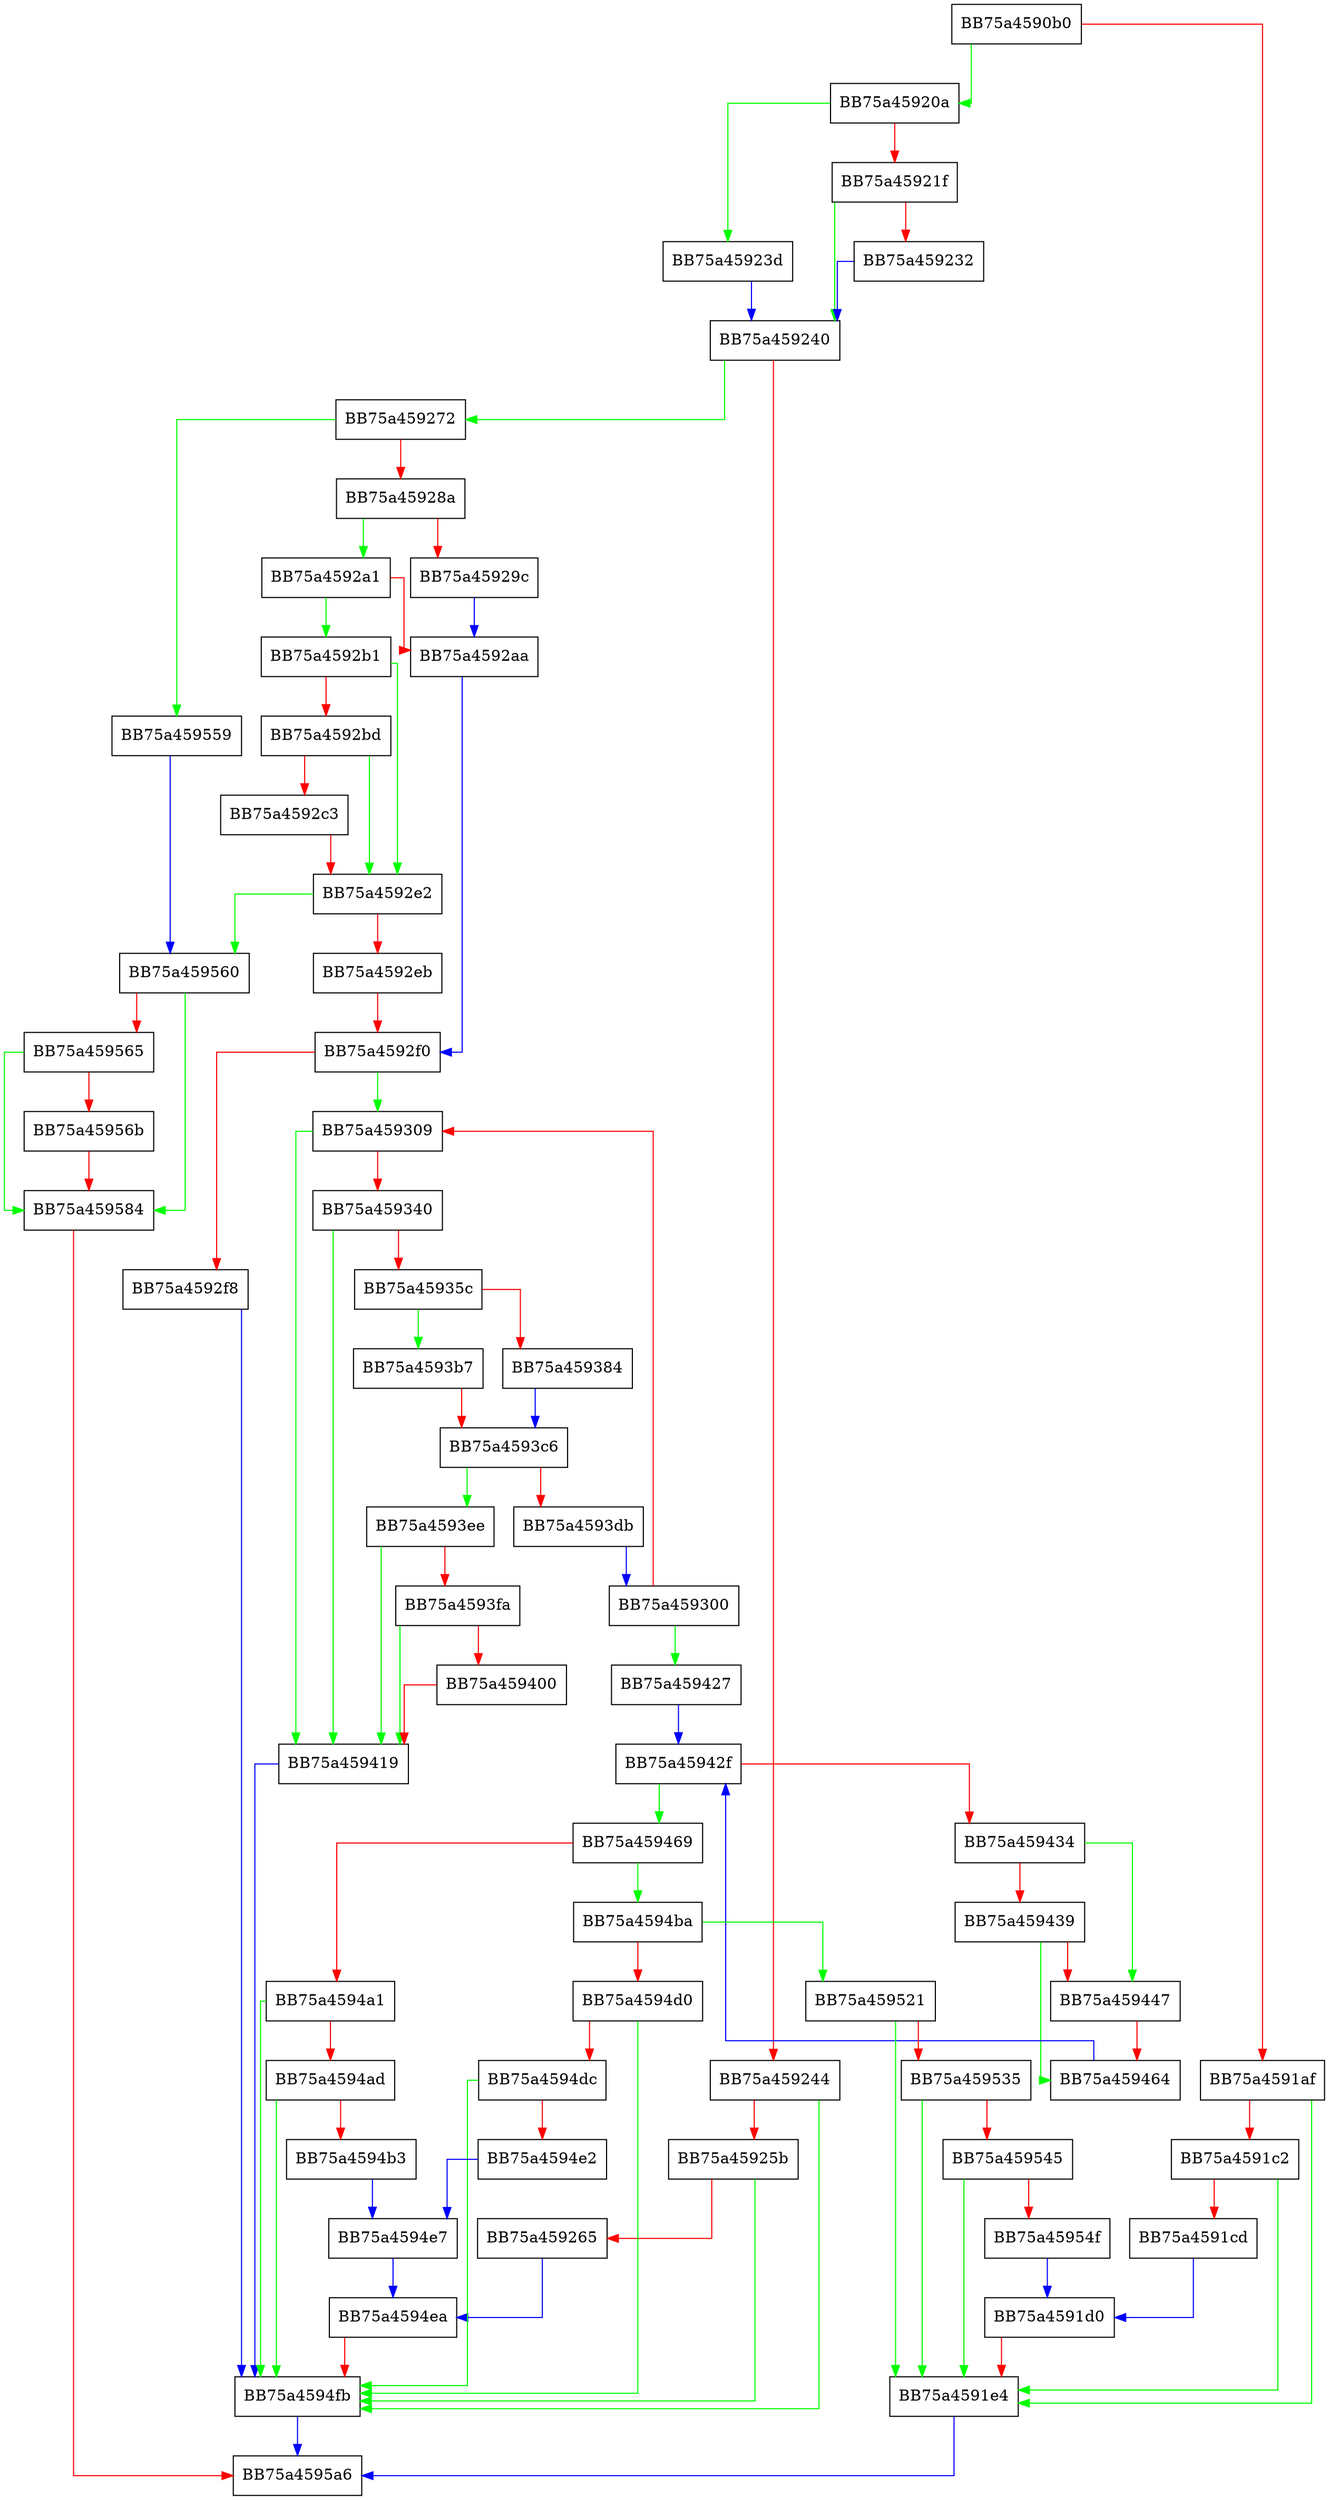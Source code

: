digraph Maintenance {
  node [shape="box"];
  graph [splines=ortho];
  BB75a4590b0 -> BB75a45920a [color="green"];
  BB75a4590b0 -> BB75a4591af [color="red"];
  BB75a4591af -> BB75a4591e4 [color="green"];
  BB75a4591af -> BB75a4591c2 [color="red"];
  BB75a4591c2 -> BB75a4591e4 [color="green"];
  BB75a4591c2 -> BB75a4591cd [color="red"];
  BB75a4591cd -> BB75a4591d0 [color="blue"];
  BB75a4591d0 -> BB75a4591e4 [color="red"];
  BB75a4591e4 -> BB75a4595a6 [color="blue"];
  BB75a45920a -> BB75a45923d [color="green"];
  BB75a45920a -> BB75a45921f [color="red"];
  BB75a45921f -> BB75a459240 [color="green"];
  BB75a45921f -> BB75a459232 [color="red"];
  BB75a459232 -> BB75a459240 [color="blue"];
  BB75a45923d -> BB75a459240 [color="blue"];
  BB75a459240 -> BB75a459272 [color="green"];
  BB75a459240 -> BB75a459244 [color="red"];
  BB75a459244 -> BB75a4594fb [color="green"];
  BB75a459244 -> BB75a45925b [color="red"];
  BB75a45925b -> BB75a4594fb [color="green"];
  BB75a45925b -> BB75a459265 [color="red"];
  BB75a459265 -> BB75a4594ea [color="blue"];
  BB75a459272 -> BB75a459559 [color="green"];
  BB75a459272 -> BB75a45928a [color="red"];
  BB75a45928a -> BB75a4592a1 [color="green"];
  BB75a45928a -> BB75a45929c [color="red"];
  BB75a45929c -> BB75a4592aa [color="blue"];
  BB75a4592a1 -> BB75a4592b1 [color="green"];
  BB75a4592a1 -> BB75a4592aa [color="red"];
  BB75a4592aa -> BB75a4592f0 [color="blue"];
  BB75a4592b1 -> BB75a4592e2 [color="green"];
  BB75a4592b1 -> BB75a4592bd [color="red"];
  BB75a4592bd -> BB75a4592e2 [color="green"];
  BB75a4592bd -> BB75a4592c3 [color="red"];
  BB75a4592c3 -> BB75a4592e2 [color="red"];
  BB75a4592e2 -> BB75a459560 [color="green"];
  BB75a4592e2 -> BB75a4592eb [color="red"];
  BB75a4592eb -> BB75a4592f0 [color="red"];
  BB75a4592f0 -> BB75a459309 [color="green"];
  BB75a4592f0 -> BB75a4592f8 [color="red"];
  BB75a4592f8 -> BB75a4594fb [color="blue"];
  BB75a459300 -> BB75a459427 [color="green"];
  BB75a459300 -> BB75a459309 [color="red"];
  BB75a459309 -> BB75a459419 [color="green"];
  BB75a459309 -> BB75a459340 [color="red"];
  BB75a459340 -> BB75a459419 [color="green"];
  BB75a459340 -> BB75a45935c [color="red"];
  BB75a45935c -> BB75a4593b7 [color="green"];
  BB75a45935c -> BB75a459384 [color="red"];
  BB75a459384 -> BB75a4593c6 [color="blue"];
  BB75a4593b7 -> BB75a4593c6 [color="red"];
  BB75a4593c6 -> BB75a4593ee [color="green"];
  BB75a4593c6 -> BB75a4593db [color="red"];
  BB75a4593db -> BB75a459300 [color="blue"];
  BB75a4593ee -> BB75a459419 [color="green"];
  BB75a4593ee -> BB75a4593fa [color="red"];
  BB75a4593fa -> BB75a459419 [color="green"];
  BB75a4593fa -> BB75a459400 [color="red"];
  BB75a459400 -> BB75a459419 [color="red"];
  BB75a459419 -> BB75a4594fb [color="blue"];
  BB75a459427 -> BB75a45942f [color="blue"];
  BB75a45942f -> BB75a459469 [color="green"];
  BB75a45942f -> BB75a459434 [color="red"];
  BB75a459434 -> BB75a459447 [color="green"];
  BB75a459434 -> BB75a459439 [color="red"];
  BB75a459439 -> BB75a459464 [color="green"];
  BB75a459439 -> BB75a459447 [color="red"];
  BB75a459447 -> BB75a459464 [color="red"];
  BB75a459464 -> BB75a45942f [color="blue"];
  BB75a459469 -> BB75a4594ba [color="green"];
  BB75a459469 -> BB75a4594a1 [color="red"];
  BB75a4594a1 -> BB75a4594fb [color="green"];
  BB75a4594a1 -> BB75a4594ad [color="red"];
  BB75a4594ad -> BB75a4594fb [color="green"];
  BB75a4594ad -> BB75a4594b3 [color="red"];
  BB75a4594b3 -> BB75a4594e7 [color="blue"];
  BB75a4594ba -> BB75a459521 [color="green"];
  BB75a4594ba -> BB75a4594d0 [color="red"];
  BB75a4594d0 -> BB75a4594fb [color="green"];
  BB75a4594d0 -> BB75a4594dc [color="red"];
  BB75a4594dc -> BB75a4594fb [color="green"];
  BB75a4594dc -> BB75a4594e2 [color="red"];
  BB75a4594e2 -> BB75a4594e7 [color="blue"];
  BB75a4594e7 -> BB75a4594ea [color="blue"];
  BB75a4594ea -> BB75a4594fb [color="red"];
  BB75a4594fb -> BB75a4595a6 [color="blue"];
  BB75a459521 -> BB75a4591e4 [color="green"];
  BB75a459521 -> BB75a459535 [color="red"];
  BB75a459535 -> BB75a4591e4 [color="green"];
  BB75a459535 -> BB75a459545 [color="red"];
  BB75a459545 -> BB75a4591e4 [color="green"];
  BB75a459545 -> BB75a45954f [color="red"];
  BB75a45954f -> BB75a4591d0 [color="blue"];
  BB75a459559 -> BB75a459560 [color="blue"];
  BB75a459560 -> BB75a459584 [color="green"];
  BB75a459560 -> BB75a459565 [color="red"];
  BB75a459565 -> BB75a459584 [color="green"];
  BB75a459565 -> BB75a45956b [color="red"];
  BB75a45956b -> BB75a459584 [color="red"];
  BB75a459584 -> BB75a4595a6 [color="red"];
}